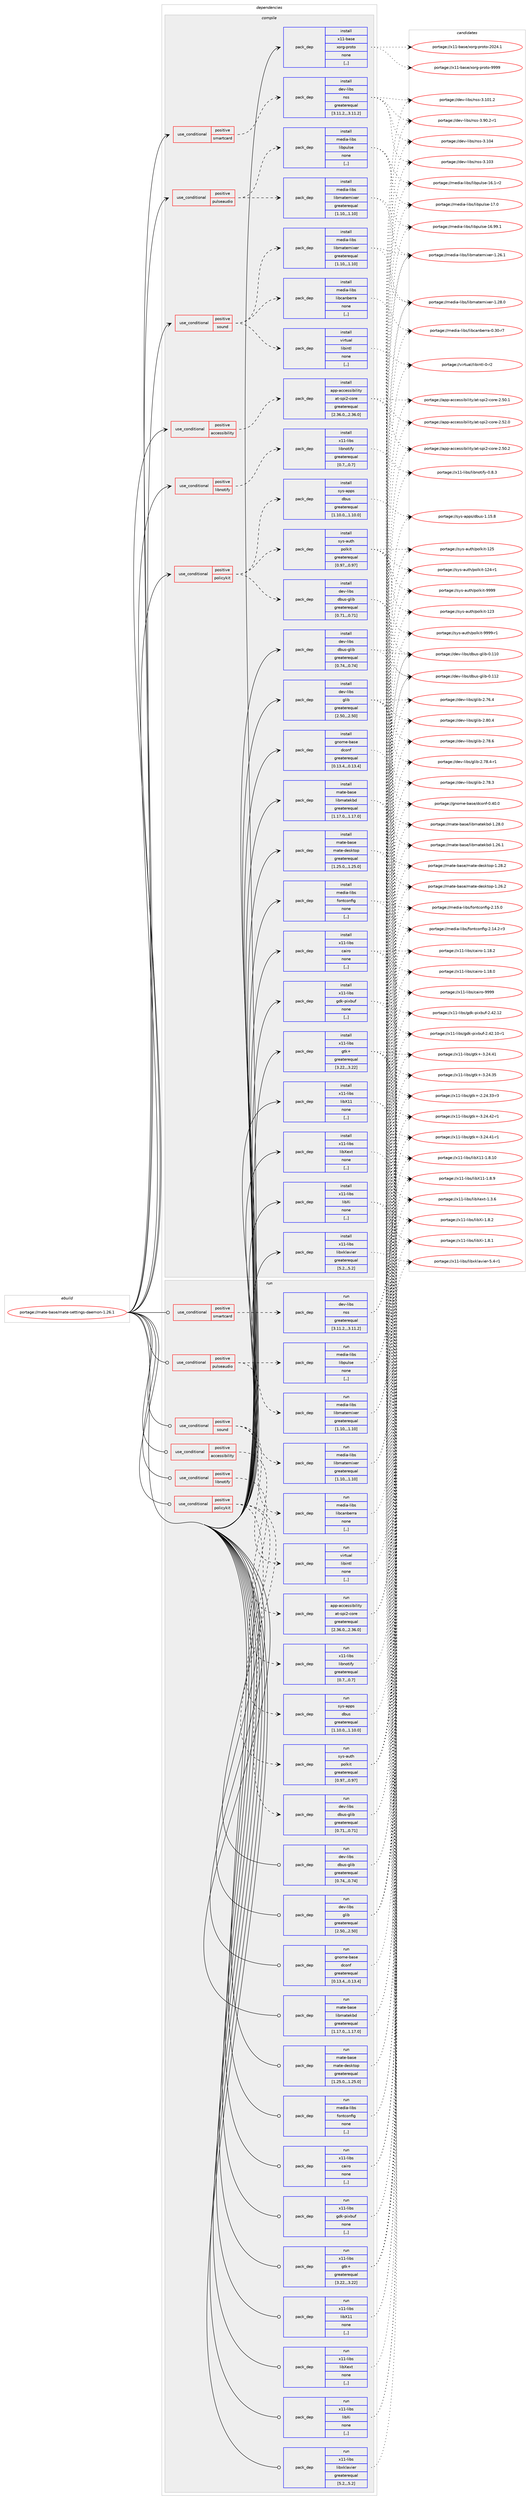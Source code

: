 digraph prolog {

# *************
# Graph options
# *************

newrank=true;
concentrate=true;
compound=true;
graph [rankdir=LR,fontname=Helvetica,fontsize=10,ranksep=1.5];#, ranksep=2.5, nodesep=0.2];
edge  [arrowhead=vee];
node  [fontname=Helvetica,fontsize=10];

# **********
# The ebuild
# **********

subgraph cluster_leftcol {
color=gray;
label=<<i>ebuild</i>>;
id [label="portage://mate-base/mate-settings-daemon-1.26.1", color=red, width=4, href="../mate-base/mate-settings-daemon-1.26.1.svg"];
}

# ****************
# The dependencies
# ****************

subgraph cluster_midcol {
color=gray;
label=<<i>dependencies</i>>;
subgraph cluster_compile {
fillcolor="#eeeeee";
style=filled;
label=<<i>compile</i>>;
subgraph cond203303 {
dependency789593 [label=<<TABLE BORDER="0" CELLBORDER="1" CELLSPACING="0" CELLPADDING="4"><TR><TD ROWSPAN="3" CELLPADDING="10">use_conditional</TD></TR><TR><TD>positive</TD></TR><TR><TD>accessibility</TD></TR></TABLE>>, shape=none, color=red];
subgraph pack580218 {
dependency789594 [label=<<TABLE BORDER="0" CELLBORDER="1" CELLSPACING="0" CELLPADDING="4" WIDTH="220"><TR><TD ROWSPAN="6" CELLPADDING="30">pack_dep</TD></TR><TR><TD WIDTH="110">install</TD></TR><TR><TD>app-accessibility</TD></TR><TR><TD>at-spi2-core</TD></TR><TR><TD>greaterequal</TD></TR><TR><TD>[2.36.0,,,2.36.0]</TD></TR></TABLE>>, shape=none, color=blue];
}
dependency789593:e -> dependency789594:w [weight=20,style="dashed",arrowhead="vee"];
}
id:e -> dependency789593:w [weight=20,style="solid",arrowhead="vee"];
subgraph cond203304 {
dependency789595 [label=<<TABLE BORDER="0" CELLBORDER="1" CELLSPACING="0" CELLPADDING="4"><TR><TD ROWSPAN="3" CELLPADDING="10">use_conditional</TD></TR><TR><TD>positive</TD></TR><TR><TD>libnotify</TD></TR></TABLE>>, shape=none, color=red];
subgraph pack580219 {
dependency789596 [label=<<TABLE BORDER="0" CELLBORDER="1" CELLSPACING="0" CELLPADDING="4" WIDTH="220"><TR><TD ROWSPAN="6" CELLPADDING="30">pack_dep</TD></TR><TR><TD WIDTH="110">install</TD></TR><TR><TD>x11-libs</TD></TR><TR><TD>libnotify</TD></TR><TR><TD>greaterequal</TD></TR><TR><TD>[0.7,,,0.7]</TD></TR></TABLE>>, shape=none, color=blue];
}
dependency789595:e -> dependency789596:w [weight=20,style="dashed",arrowhead="vee"];
}
id:e -> dependency789595:w [weight=20,style="solid",arrowhead="vee"];
subgraph cond203305 {
dependency789597 [label=<<TABLE BORDER="0" CELLBORDER="1" CELLSPACING="0" CELLPADDING="4"><TR><TD ROWSPAN="3" CELLPADDING="10">use_conditional</TD></TR><TR><TD>positive</TD></TR><TR><TD>policykit</TD></TR></TABLE>>, shape=none, color=red];
subgraph pack580220 {
dependency789598 [label=<<TABLE BORDER="0" CELLBORDER="1" CELLSPACING="0" CELLPADDING="4" WIDTH="220"><TR><TD ROWSPAN="6" CELLPADDING="30">pack_dep</TD></TR><TR><TD WIDTH="110">install</TD></TR><TR><TD>dev-libs</TD></TR><TR><TD>dbus-glib</TD></TR><TR><TD>greaterequal</TD></TR><TR><TD>[0.71,,,0.71]</TD></TR></TABLE>>, shape=none, color=blue];
}
dependency789597:e -> dependency789598:w [weight=20,style="dashed",arrowhead="vee"];
subgraph pack580221 {
dependency789599 [label=<<TABLE BORDER="0" CELLBORDER="1" CELLSPACING="0" CELLPADDING="4" WIDTH="220"><TR><TD ROWSPAN="6" CELLPADDING="30">pack_dep</TD></TR><TR><TD WIDTH="110">install</TD></TR><TR><TD>sys-apps</TD></TR><TR><TD>dbus</TD></TR><TR><TD>greaterequal</TD></TR><TR><TD>[1.10.0,,,1.10.0]</TD></TR></TABLE>>, shape=none, color=blue];
}
dependency789597:e -> dependency789599:w [weight=20,style="dashed",arrowhead="vee"];
subgraph pack580222 {
dependency789600 [label=<<TABLE BORDER="0" CELLBORDER="1" CELLSPACING="0" CELLPADDING="4" WIDTH="220"><TR><TD ROWSPAN="6" CELLPADDING="30">pack_dep</TD></TR><TR><TD WIDTH="110">install</TD></TR><TR><TD>sys-auth</TD></TR><TR><TD>polkit</TD></TR><TR><TD>greaterequal</TD></TR><TR><TD>[0.97,,,0.97]</TD></TR></TABLE>>, shape=none, color=blue];
}
dependency789597:e -> dependency789600:w [weight=20,style="dashed",arrowhead="vee"];
}
id:e -> dependency789597:w [weight=20,style="solid",arrowhead="vee"];
subgraph cond203306 {
dependency789601 [label=<<TABLE BORDER="0" CELLBORDER="1" CELLSPACING="0" CELLPADDING="4"><TR><TD ROWSPAN="3" CELLPADDING="10">use_conditional</TD></TR><TR><TD>positive</TD></TR><TR><TD>pulseaudio</TD></TR></TABLE>>, shape=none, color=red];
subgraph pack580223 {
dependency789602 [label=<<TABLE BORDER="0" CELLBORDER="1" CELLSPACING="0" CELLPADDING="4" WIDTH="220"><TR><TD ROWSPAN="6" CELLPADDING="30">pack_dep</TD></TR><TR><TD WIDTH="110">install</TD></TR><TR><TD>media-libs</TD></TR><TR><TD>libmatemixer</TD></TR><TR><TD>greaterequal</TD></TR><TR><TD>[1.10,,,1.10]</TD></TR></TABLE>>, shape=none, color=blue];
}
dependency789601:e -> dependency789602:w [weight=20,style="dashed",arrowhead="vee"];
subgraph pack580224 {
dependency789603 [label=<<TABLE BORDER="0" CELLBORDER="1" CELLSPACING="0" CELLPADDING="4" WIDTH="220"><TR><TD ROWSPAN="6" CELLPADDING="30">pack_dep</TD></TR><TR><TD WIDTH="110">install</TD></TR><TR><TD>media-libs</TD></TR><TR><TD>libpulse</TD></TR><TR><TD>none</TD></TR><TR><TD>[,,]</TD></TR></TABLE>>, shape=none, color=blue];
}
dependency789601:e -> dependency789603:w [weight=20,style="dashed",arrowhead="vee"];
}
id:e -> dependency789601:w [weight=20,style="solid",arrowhead="vee"];
subgraph cond203307 {
dependency789604 [label=<<TABLE BORDER="0" CELLBORDER="1" CELLSPACING="0" CELLPADDING="4"><TR><TD ROWSPAN="3" CELLPADDING="10">use_conditional</TD></TR><TR><TD>positive</TD></TR><TR><TD>smartcard</TD></TR></TABLE>>, shape=none, color=red];
subgraph pack580225 {
dependency789605 [label=<<TABLE BORDER="0" CELLBORDER="1" CELLSPACING="0" CELLPADDING="4" WIDTH="220"><TR><TD ROWSPAN="6" CELLPADDING="30">pack_dep</TD></TR><TR><TD WIDTH="110">install</TD></TR><TR><TD>dev-libs</TD></TR><TR><TD>nss</TD></TR><TR><TD>greaterequal</TD></TR><TR><TD>[3.11.2,,,3.11.2]</TD></TR></TABLE>>, shape=none, color=blue];
}
dependency789604:e -> dependency789605:w [weight=20,style="dashed",arrowhead="vee"];
}
id:e -> dependency789604:w [weight=20,style="solid",arrowhead="vee"];
subgraph cond203308 {
dependency789606 [label=<<TABLE BORDER="0" CELLBORDER="1" CELLSPACING="0" CELLPADDING="4"><TR><TD ROWSPAN="3" CELLPADDING="10">use_conditional</TD></TR><TR><TD>positive</TD></TR><TR><TD>sound</TD></TR></TABLE>>, shape=none, color=red];
subgraph pack580226 {
dependency789607 [label=<<TABLE BORDER="0" CELLBORDER="1" CELLSPACING="0" CELLPADDING="4" WIDTH="220"><TR><TD ROWSPAN="6" CELLPADDING="30">pack_dep</TD></TR><TR><TD WIDTH="110">install</TD></TR><TR><TD>media-libs</TD></TR><TR><TD>libmatemixer</TD></TR><TR><TD>greaterequal</TD></TR><TR><TD>[1.10,,,1.10]</TD></TR></TABLE>>, shape=none, color=blue];
}
dependency789606:e -> dependency789607:w [weight=20,style="dashed",arrowhead="vee"];
subgraph pack580227 {
dependency789608 [label=<<TABLE BORDER="0" CELLBORDER="1" CELLSPACING="0" CELLPADDING="4" WIDTH="220"><TR><TD ROWSPAN="6" CELLPADDING="30">pack_dep</TD></TR><TR><TD WIDTH="110">install</TD></TR><TR><TD>media-libs</TD></TR><TR><TD>libcanberra</TD></TR><TR><TD>none</TD></TR><TR><TD>[,,]</TD></TR></TABLE>>, shape=none, color=blue];
}
dependency789606:e -> dependency789608:w [weight=20,style="dashed",arrowhead="vee"];
subgraph pack580228 {
dependency789609 [label=<<TABLE BORDER="0" CELLBORDER="1" CELLSPACING="0" CELLPADDING="4" WIDTH="220"><TR><TD ROWSPAN="6" CELLPADDING="30">pack_dep</TD></TR><TR><TD WIDTH="110">install</TD></TR><TR><TD>virtual</TD></TR><TR><TD>libintl</TD></TR><TR><TD>none</TD></TR><TR><TD>[,,]</TD></TR></TABLE>>, shape=none, color=blue];
}
dependency789606:e -> dependency789609:w [weight=20,style="dashed",arrowhead="vee"];
}
id:e -> dependency789606:w [weight=20,style="solid",arrowhead="vee"];
subgraph pack580229 {
dependency789610 [label=<<TABLE BORDER="0" CELLBORDER="1" CELLSPACING="0" CELLPADDING="4" WIDTH="220"><TR><TD ROWSPAN="6" CELLPADDING="30">pack_dep</TD></TR><TR><TD WIDTH="110">install</TD></TR><TR><TD>dev-libs</TD></TR><TR><TD>dbus-glib</TD></TR><TR><TD>greaterequal</TD></TR><TR><TD>[0.74,,,0.74]</TD></TR></TABLE>>, shape=none, color=blue];
}
id:e -> dependency789610:w [weight=20,style="solid",arrowhead="vee"];
subgraph pack580230 {
dependency789611 [label=<<TABLE BORDER="0" CELLBORDER="1" CELLSPACING="0" CELLPADDING="4" WIDTH="220"><TR><TD ROWSPAN="6" CELLPADDING="30">pack_dep</TD></TR><TR><TD WIDTH="110">install</TD></TR><TR><TD>dev-libs</TD></TR><TR><TD>glib</TD></TR><TR><TD>greaterequal</TD></TR><TR><TD>[2.50,,,2.50]</TD></TR></TABLE>>, shape=none, color=blue];
}
id:e -> dependency789611:w [weight=20,style="solid",arrowhead="vee"];
subgraph pack580231 {
dependency789612 [label=<<TABLE BORDER="0" CELLBORDER="1" CELLSPACING="0" CELLPADDING="4" WIDTH="220"><TR><TD ROWSPAN="6" CELLPADDING="30">pack_dep</TD></TR><TR><TD WIDTH="110">install</TD></TR><TR><TD>gnome-base</TD></TR><TR><TD>dconf</TD></TR><TR><TD>greaterequal</TD></TR><TR><TD>[0.13.4,,,0.13.4]</TD></TR></TABLE>>, shape=none, color=blue];
}
id:e -> dependency789612:w [weight=20,style="solid",arrowhead="vee"];
subgraph pack580232 {
dependency789613 [label=<<TABLE BORDER="0" CELLBORDER="1" CELLSPACING="0" CELLPADDING="4" WIDTH="220"><TR><TD ROWSPAN="6" CELLPADDING="30">pack_dep</TD></TR><TR><TD WIDTH="110">install</TD></TR><TR><TD>mate-base</TD></TR><TR><TD>libmatekbd</TD></TR><TR><TD>greaterequal</TD></TR><TR><TD>[1.17.0,,,1.17.0]</TD></TR></TABLE>>, shape=none, color=blue];
}
id:e -> dependency789613:w [weight=20,style="solid",arrowhead="vee"];
subgraph pack580233 {
dependency789614 [label=<<TABLE BORDER="0" CELLBORDER="1" CELLSPACING="0" CELLPADDING="4" WIDTH="220"><TR><TD ROWSPAN="6" CELLPADDING="30">pack_dep</TD></TR><TR><TD WIDTH="110">install</TD></TR><TR><TD>mate-base</TD></TR><TR><TD>mate-desktop</TD></TR><TR><TD>greaterequal</TD></TR><TR><TD>[1.25.0,,,1.25.0]</TD></TR></TABLE>>, shape=none, color=blue];
}
id:e -> dependency789614:w [weight=20,style="solid",arrowhead="vee"];
subgraph pack580234 {
dependency789615 [label=<<TABLE BORDER="0" CELLBORDER="1" CELLSPACING="0" CELLPADDING="4" WIDTH="220"><TR><TD ROWSPAN="6" CELLPADDING="30">pack_dep</TD></TR><TR><TD WIDTH="110">install</TD></TR><TR><TD>media-libs</TD></TR><TR><TD>fontconfig</TD></TR><TR><TD>none</TD></TR><TR><TD>[,,]</TD></TR></TABLE>>, shape=none, color=blue];
}
id:e -> dependency789615:w [weight=20,style="solid",arrowhead="vee"];
subgraph pack580235 {
dependency789616 [label=<<TABLE BORDER="0" CELLBORDER="1" CELLSPACING="0" CELLPADDING="4" WIDTH="220"><TR><TD ROWSPAN="6" CELLPADDING="30">pack_dep</TD></TR><TR><TD WIDTH="110">install</TD></TR><TR><TD>x11-base</TD></TR><TR><TD>xorg-proto</TD></TR><TR><TD>none</TD></TR><TR><TD>[,,]</TD></TR></TABLE>>, shape=none, color=blue];
}
id:e -> dependency789616:w [weight=20,style="solid",arrowhead="vee"];
subgraph pack580236 {
dependency789617 [label=<<TABLE BORDER="0" CELLBORDER="1" CELLSPACING="0" CELLPADDING="4" WIDTH="220"><TR><TD ROWSPAN="6" CELLPADDING="30">pack_dep</TD></TR><TR><TD WIDTH="110">install</TD></TR><TR><TD>x11-libs</TD></TR><TR><TD>cairo</TD></TR><TR><TD>none</TD></TR><TR><TD>[,,]</TD></TR></TABLE>>, shape=none, color=blue];
}
id:e -> dependency789617:w [weight=20,style="solid",arrowhead="vee"];
subgraph pack580237 {
dependency789618 [label=<<TABLE BORDER="0" CELLBORDER="1" CELLSPACING="0" CELLPADDING="4" WIDTH="220"><TR><TD ROWSPAN="6" CELLPADDING="30">pack_dep</TD></TR><TR><TD WIDTH="110">install</TD></TR><TR><TD>x11-libs</TD></TR><TR><TD>gdk-pixbuf</TD></TR><TR><TD>none</TD></TR><TR><TD>[,,]</TD></TR></TABLE>>, shape=none, color=blue];
}
id:e -> dependency789618:w [weight=20,style="solid",arrowhead="vee"];
subgraph pack580238 {
dependency789619 [label=<<TABLE BORDER="0" CELLBORDER="1" CELLSPACING="0" CELLPADDING="4" WIDTH="220"><TR><TD ROWSPAN="6" CELLPADDING="30">pack_dep</TD></TR><TR><TD WIDTH="110">install</TD></TR><TR><TD>x11-libs</TD></TR><TR><TD>gtk+</TD></TR><TR><TD>greaterequal</TD></TR><TR><TD>[3.22,,,3.22]</TD></TR></TABLE>>, shape=none, color=blue];
}
id:e -> dependency789619:w [weight=20,style="solid",arrowhead="vee"];
subgraph pack580239 {
dependency789620 [label=<<TABLE BORDER="0" CELLBORDER="1" CELLSPACING="0" CELLPADDING="4" WIDTH="220"><TR><TD ROWSPAN="6" CELLPADDING="30">pack_dep</TD></TR><TR><TD WIDTH="110">install</TD></TR><TR><TD>x11-libs</TD></TR><TR><TD>libX11</TD></TR><TR><TD>none</TD></TR><TR><TD>[,,]</TD></TR></TABLE>>, shape=none, color=blue];
}
id:e -> dependency789620:w [weight=20,style="solid",arrowhead="vee"];
subgraph pack580240 {
dependency789621 [label=<<TABLE BORDER="0" CELLBORDER="1" CELLSPACING="0" CELLPADDING="4" WIDTH="220"><TR><TD ROWSPAN="6" CELLPADDING="30">pack_dep</TD></TR><TR><TD WIDTH="110">install</TD></TR><TR><TD>x11-libs</TD></TR><TR><TD>libXext</TD></TR><TR><TD>none</TD></TR><TR><TD>[,,]</TD></TR></TABLE>>, shape=none, color=blue];
}
id:e -> dependency789621:w [weight=20,style="solid",arrowhead="vee"];
subgraph pack580241 {
dependency789622 [label=<<TABLE BORDER="0" CELLBORDER="1" CELLSPACING="0" CELLPADDING="4" WIDTH="220"><TR><TD ROWSPAN="6" CELLPADDING="30">pack_dep</TD></TR><TR><TD WIDTH="110">install</TD></TR><TR><TD>x11-libs</TD></TR><TR><TD>libXi</TD></TR><TR><TD>none</TD></TR><TR><TD>[,,]</TD></TR></TABLE>>, shape=none, color=blue];
}
id:e -> dependency789622:w [weight=20,style="solid",arrowhead="vee"];
subgraph pack580242 {
dependency789623 [label=<<TABLE BORDER="0" CELLBORDER="1" CELLSPACING="0" CELLPADDING="4" WIDTH="220"><TR><TD ROWSPAN="6" CELLPADDING="30">pack_dep</TD></TR><TR><TD WIDTH="110">install</TD></TR><TR><TD>x11-libs</TD></TR><TR><TD>libxklavier</TD></TR><TR><TD>greaterequal</TD></TR><TR><TD>[5.2,,,5.2]</TD></TR></TABLE>>, shape=none, color=blue];
}
id:e -> dependency789623:w [weight=20,style="solid",arrowhead="vee"];
}
subgraph cluster_compileandrun {
fillcolor="#eeeeee";
style=filled;
label=<<i>compile and run</i>>;
}
subgraph cluster_run {
fillcolor="#eeeeee";
style=filled;
label=<<i>run</i>>;
subgraph cond203309 {
dependency789624 [label=<<TABLE BORDER="0" CELLBORDER="1" CELLSPACING="0" CELLPADDING="4"><TR><TD ROWSPAN="3" CELLPADDING="10">use_conditional</TD></TR><TR><TD>positive</TD></TR><TR><TD>accessibility</TD></TR></TABLE>>, shape=none, color=red];
subgraph pack580243 {
dependency789625 [label=<<TABLE BORDER="0" CELLBORDER="1" CELLSPACING="0" CELLPADDING="4" WIDTH="220"><TR><TD ROWSPAN="6" CELLPADDING="30">pack_dep</TD></TR><TR><TD WIDTH="110">run</TD></TR><TR><TD>app-accessibility</TD></TR><TR><TD>at-spi2-core</TD></TR><TR><TD>greaterequal</TD></TR><TR><TD>[2.36.0,,,2.36.0]</TD></TR></TABLE>>, shape=none, color=blue];
}
dependency789624:e -> dependency789625:w [weight=20,style="dashed",arrowhead="vee"];
}
id:e -> dependency789624:w [weight=20,style="solid",arrowhead="odot"];
subgraph cond203310 {
dependency789626 [label=<<TABLE BORDER="0" CELLBORDER="1" CELLSPACING="0" CELLPADDING="4"><TR><TD ROWSPAN="3" CELLPADDING="10">use_conditional</TD></TR><TR><TD>positive</TD></TR><TR><TD>libnotify</TD></TR></TABLE>>, shape=none, color=red];
subgraph pack580244 {
dependency789627 [label=<<TABLE BORDER="0" CELLBORDER="1" CELLSPACING="0" CELLPADDING="4" WIDTH="220"><TR><TD ROWSPAN="6" CELLPADDING="30">pack_dep</TD></TR><TR><TD WIDTH="110">run</TD></TR><TR><TD>x11-libs</TD></TR><TR><TD>libnotify</TD></TR><TR><TD>greaterequal</TD></TR><TR><TD>[0.7,,,0.7]</TD></TR></TABLE>>, shape=none, color=blue];
}
dependency789626:e -> dependency789627:w [weight=20,style="dashed",arrowhead="vee"];
}
id:e -> dependency789626:w [weight=20,style="solid",arrowhead="odot"];
subgraph cond203311 {
dependency789628 [label=<<TABLE BORDER="0" CELLBORDER="1" CELLSPACING="0" CELLPADDING="4"><TR><TD ROWSPAN="3" CELLPADDING="10">use_conditional</TD></TR><TR><TD>positive</TD></TR><TR><TD>policykit</TD></TR></TABLE>>, shape=none, color=red];
subgraph pack580245 {
dependency789629 [label=<<TABLE BORDER="0" CELLBORDER="1" CELLSPACING="0" CELLPADDING="4" WIDTH="220"><TR><TD ROWSPAN="6" CELLPADDING="30">pack_dep</TD></TR><TR><TD WIDTH="110">run</TD></TR><TR><TD>dev-libs</TD></TR><TR><TD>dbus-glib</TD></TR><TR><TD>greaterequal</TD></TR><TR><TD>[0.71,,,0.71]</TD></TR></TABLE>>, shape=none, color=blue];
}
dependency789628:e -> dependency789629:w [weight=20,style="dashed",arrowhead="vee"];
subgraph pack580246 {
dependency789630 [label=<<TABLE BORDER="0" CELLBORDER="1" CELLSPACING="0" CELLPADDING="4" WIDTH="220"><TR><TD ROWSPAN="6" CELLPADDING="30">pack_dep</TD></TR><TR><TD WIDTH="110">run</TD></TR><TR><TD>sys-apps</TD></TR><TR><TD>dbus</TD></TR><TR><TD>greaterequal</TD></TR><TR><TD>[1.10.0,,,1.10.0]</TD></TR></TABLE>>, shape=none, color=blue];
}
dependency789628:e -> dependency789630:w [weight=20,style="dashed",arrowhead="vee"];
subgraph pack580247 {
dependency789631 [label=<<TABLE BORDER="0" CELLBORDER="1" CELLSPACING="0" CELLPADDING="4" WIDTH="220"><TR><TD ROWSPAN="6" CELLPADDING="30">pack_dep</TD></TR><TR><TD WIDTH="110">run</TD></TR><TR><TD>sys-auth</TD></TR><TR><TD>polkit</TD></TR><TR><TD>greaterequal</TD></TR><TR><TD>[0.97,,,0.97]</TD></TR></TABLE>>, shape=none, color=blue];
}
dependency789628:e -> dependency789631:w [weight=20,style="dashed",arrowhead="vee"];
}
id:e -> dependency789628:w [weight=20,style="solid",arrowhead="odot"];
subgraph cond203312 {
dependency789632 [label=<<TABLE BORDER="0" CELLBORDER="1" CELLSPACING="0" CELLPADDING="4"><TR><TD ROWSPAN="3" CELLPADDING="10">use_conditional</TD></TR><TR><TD>positive</TD></TR><TR><TD>pulseaudio</TD></TR></TABLE>>, shape=none, color=red];
subgraph pack580248 {
dependency789633 [label=<<TABLE BORDER="0" CELLBORDER="1" CELLSPACING="0" CELLPADDING="4" WIDTH="220"><TR><TD ROWSPAN="6" CELLPADDING="30">pack_dep</TD></TR><TR><TD WIDTH="110">run</TD></TR><TR><TD>media-libs</TD></TR><TR><TD>libmatemixer</TD></TR><TR><TD>greaterequal</TD></TR><TR><TD>[1.10,,,1.10]</TD></TR></TABLE>>, shape=none, color=blue];
}
dependency789632:e -> dependency789633:w [weight=20,style="dashed",arrowhead="vee"];
subgraph pack580249 {
dependency789634 [label=<<TABLE BORDER="0" CELLBORDER="1" CELLSPACING="0" CELLPADDING="4" WIDTH="220"><TR><TD ROWSPAN="6" CELLPADDING="30">pack_dep</TD></TR><TR><TD WIDTH="110">run</TD></TR><TR><TD>media-libs</TD></TR><TR><TD>libpulse</TD></TR><TR><TD>none</TD></TR><TR><TD>[,,]</TD></TR></TABLE>>, shape=none, color=blue];
}
dependency789632:e -> dependency789634:w [weight=20,style="dashed",arrowhead="vee"];
}
id:e -> dependency789632:w [weight=20,style="solid",arrowhead="odot"];
subgraph cond203313 {
dependency789635 [label=<<TABLE BORDER="0" CELLBORDER="1" CELLSPACING="0" CELLPADDING="4"><TR><TD ROWSPAN="3" CELLPADDING="10">use_conditional</TD></TR><TR><TD>positive</TD></TR><TR><TD>smartcard</TD></TR></TABLE>>, shape=none, color=red];
subgraph pack580250 {
dependency789636 [label=<<TABLE BORDER="0" CELLBORDER="1" CELLSPACING="0" CELLPADDING="4" WIDTH="220"><TR><TD ROWSPAN="6" CELLPADDING="30">pack_dep</TD></TR><TR><TD WIDTH="110">run</TD></TR><TR><TD>dev-libs</TD></TR><TR><TD>nss</TD></TR><TR><TD>greaterequal</TD></TR><TR><TD>[3.11.2,,,3.11.2]</TD></TR></TABLE>>, shape=none, color=blue];
}
dependency789635:e -> dependency789636:w [weight=20,style="dashed",arrowhead="vee"];
}
id:e -> dependency789635:w [weight=20,style="solid",arrowhead="odot"];
subgraph cond203314 {
dependency789637 [label=<<TABLE BORDER="0" CELLBORDER="1" CELLSPACING="0" CELLPADDING="4"><TR><TD ROWSPAN="3" CELLPADDING="10">use_conditional</TD></TR><TR><TD>positive</TD></TR><TR><TD>sound</TD></TR></TABLE>>, shape=none, color=red];
subgraph pack580251 {
dependency789638 [label=<<TABLE BORDER="0" CELLBORDER="1" CELLSPACING="0" CELLPADDING="4" WIDTH="220"><TR><TD ROWSPAN="6" CELLPADDING="30">pack_dep</TD></TR><TR><TD WIDTH="110">run</TD></TR><TR><TD>media-libs</TD></TR><TR><TD>libmatemixer</TD></TR><TR><TD>greaterequal</TD></TR><TR><TD>[1.10,,,1.10]</TD></TR></TABLE>>, shape=none, color=blue];
}
dependency789637:e -> dependency789638:w [weight=20,style="dashed",arrowhead="vee"];
subgraph pack580252 {
dependency789639 [label=<<TABLE BORDER="0" CELLBORDER="1" CELLSPACING="0" CELLPADDING="4" WIDTH="220"><TR><TD ROWSPAN="6" CELLPADDING="30">pack_dep</TD></TR><TR><TD WIDTH="110">run</TD></TR><TR><TD>media-libs</TD></TR><TR><TD>libcanberra</TD></TR><TR><TD>none</TD></TR><TR><TD>[,,]</TD></TR></TABLE>>, shape=none, color=blue];
}
dependency789637:e -> dependency789639:w [weight=20,style="dashed",arrowhead="vee"];
subgraph pack580253 {
dependency789640 [label=<<TABLE BORDER="0" CELLBORDER="1" CELLSPACING="0" CELLPADDING="4" WIDTH="220"><TR><TD ROWSPAN="6" CELLPADDING="30">pack_dep</TD></TR><TR><TD WIDTH="110">run</TD></TR><TR><TD>virtual</TD></TR><TR><TD>libintl</TD></TR><TR><TD>none</TD></TR><TR><TD>[,,]</TD></TR></TABLE>>, shape=none, color=blue];
}
dependency789637:e -> dependency789640:w [weight=20,style="dashed",arrowhead="vee"];
}
id:e -> dependency789637:w [weight=20,style="solid",arrowhead="odot"];
subgraph pack580254 {
dependency789641 [label=<<TABLE BORDER="0" CELLBORDER="1" CELLSPACING="0" CELLPADDING="4" WIDTH="220"><TR><TD ROWSPAN="6" CELLPADDING="30">pack_dep</TD></TR><TR><TD WIDTH="110">run</TD></TR><TR><TD>dev-libs</TD></TR><TR><TD>dbus-glib</TD></TR><TR><TD>greaterequal</TD></TR><TR><TD>[0.74,,,0.74]</TD></TR></TABLE>>, shape=none, color=blue];
}
id:e -> dependency789641:w [weight=20,style="solid",arrowhead="odot"];
subgraph pack580255 {
dependency789642 [label=<<TABLE BORDER="0" CELLBORDER="1" CELLSPACING="0" CELLPADDING="4" WIDTH="220"><TR><TD ROWSPAN="6" CELLPADDING="30">pack_dep</TD></TR><TR><TD WIDTH="110">run</TD></TR><TR><TD>dev-libs</TD></TR><TR><TD>glib</TD></TR><TR><TD>greaterequal</TD></TR><TR><TD>[2.50,,,2.50]</TD></TR></TABLE>>, shape=none, color=blue];
}
id:e -> dependency789642:w [weight=20,style="solid",arrowhead="odot"];
subgraph pack580256 {
dependency789643 [label=<<TABLE BORDER="0" CELLBORDER="1" CELLSPACING="0" CELLPADDING="4" WIDTH="220"><TR><TD ROWSPAN="6" CELLPADDING="30">pack_dep</TD></TR><TR><TD WIDTH="110">run</TD></TR><TR><TD>gnome-base</TD></TR><TR><TD>dconf</TD></TR><TR><TD>greaterequal</TD></TR><TR><TD>[0.13.4,,,0.13.4]</TD></TR></TABLE>>, shape=none, color=blue];
}
id:e -> dependency789643:w [weight=20,style="solid",arrowhead="odot"];
subgraph pack580257 {
dependency789644 [label=<<TABLE BORDER="0" CELLBORDER="1" CELLSPACING="0" CELLPADDING="4" WIDTH="220"><TR><TD ROWSPAN="6" CELLPADDING="30">pack_dep</TD></TR><TR><TD WIDTH="110">run</TD></TR><TR><TD>mate-base</TD></TR><TR><TD>libmatekbd</TD></TR><TR><TD>greaterequal</TD></TR><TR><TD>[1.17.0,,,1.17.0]</TD></TR></TABLE>>, shape=none, color=blue];
}
id:e -> dependency789644:w [weight=20,style="solid",arrowhead="odot"];
subgraph pack580258 {
dependency789645 [label=<<TABLE BORDER="0" CELLBORDER="1" CELLSPACING="0" CELLPADDING="4" WIDTH="220"><TR><TD ROWSPAN="6" CELLPADDING="30">pack_dep</TD></TR><TR><TD WIDTH="110">run</TD></TR><TR><TD>mate-base</TD></TR><TR><TD>mate-desktop</TD></TR><TR><TD>greaterequal</TD></TR><TR><TD>[1.25.0,,,1.25.0]</TD></TR></TABLE>>, shape=none, color=blue];
}
id:e -> dependency789645:w [weight=20,style="solid",arrowhead="odot"];
subgraph pack580259 {
dependency789646 [label=<<TABLE BORDER="0" CELLBORDER="1" CELLSPACING="0" CELLPADDING="4" WIDTH="220"><TR><TD ROWSPAN="6" CELLPADDING="30">pack_dep</TD></TR><TR><TD WIDTH="110">run</TD></TR><TR><TD>media-libs</TD></TR><TR><TD>fontconfig</TD></TR><TR><TD>none</TD></TR><TR><TD>[,,]</TD></TR></TABLE>>, shape=none, color=blue];
}
id:e -> dependency789646:w [weight=20,style="solid",arrowhead="odot"];
subgraph pack580260 {
dependency789647 [label=<<TABLE BORDER="0" CELLBORDER="1" CELLSPACING="0" CELLPADDING="4" WIDTH="220"><TR><TD ROWSPAN="6" CELLPADDING="30">pack_dep</TD></TR><TR><TD WIDTH="110">run</TD></TR><TR><TD>x11-libs</TD></TR><TR><TD>cairo</TD></TR><TR><TD>none</TD></TR><TR><TD>[,,]</TD></TR></TABLE>>, shape=none, color=blue];
}
id:e -> dependency789647:w [weight=20,style="solid",arrowhead="odot"];
subgraph pack580261 {
dependency789648 [label=<<TABLE BORDER="0" CELLBORDER="1" CELLSPACING="0" CELLPADDING="4" WIDTH="220"><TR><TD ROWSPAN="6" CELLPADDING="30">pack_dep</TD></TR><TR><TD WIDTH="110">run</TD></TR><TR><TD>x11-libs</TD></TR><TR><TD>gdk-pixbuf</TD></TR><TR><TD>none</TD></TR><TR><TD>[,,]</TD></TR></TABLE>>, shape=none, color=blue];
}
id:e -> dependency789648:w [weight=20,style="solid",arrowhead="odot"];
subgraph pack580262 {
dependency789649 [label=<<TABLE BORDER="0" CELLBORDER="1" CELLSPACING="0" CELLPADDING="4" WIDTH="220"><TR><TD ROWSPAN="6" CELLPADDING="30">pack_dep</TD></TR><TR><TD WIDTH="110">run</TD></TR><TR><TD>x11-libs</TD></TR><TR><TD>gtk+</TD></TR><TR><TD>greaterequal</TD></TR><TR><TD>[3.22,,,3.22]</TD></TR></TABLE>>, shape=none, color=blue];
}
id:e -> dependency789649:w [weight=20,style="solid",arrowhead="odot"];
subgraph pack580263 {
dependency789650 [label=<<TABLE BORDER="0" CELLBORDER="1" CELLSPACING="0" CELLPADDING="4" WIDTH="220"><TR><TD ROWSPAN="6" CELLPADDING="30">pack_dep</TD></TR><TR><TD WIDTH="110">run</TD></TR><TR><TD>x11-libs</TD></TR><TR><TD>libX11</TD></TR><TR><TD>none</TD></TR><TR><TD>[,,]</TD></TR></TABLE>>, shape=none, color=blue];
}
id:e -> dependency789650:w [weight=20,style="solid",arrowhead="odot"];
subgraph pack580264 {
dependency789651 [label=<<TABLE BORDER="0" CELLBORDER="1" CELLSPACING="0" CELLPADDING="4" WIDTH="220"><TR><TD ROWSPAN="6" CELLPADDING="30">pack_dep</TD></TR><TR><TD WIDTH="110">run</TD></TR><TR><TD>x11-libs</TD></TR><TR><TD>libXext</TD></TR><TR><TD>none</TD></TR><TR><TD>[,,]</TD></TR></TABLE>>, shape=none, color=blue];
}
id:e -> dependency789651:w [weight=20,style="solid",arrowhead="odot"];
subgraph pack580265 {
dependency789652 [label=<<TABLE BORDER="0" CELLBORDER="1" CELLSPACING="0" CELLPADDING="4" WIDTH="220"><TR><TD ROWSPAN="6" CELLPADDING="30">pack_dep</TD></TR><TR><TD WIDTH="110">run</TD></TR><TR><TD>x11-libs</TD></TR><TR><TD>libXi</TD></TR><TR><TD>none</TD></TR><TR><TD>[,,]</TD></TR></TABLE>>, shape=none, color=blue];
}
id:e -> dependency789652:w [weight=20,style="solid",arrowhead="odot"];
subgraph pack580266 {
dependency789653 [label=<<TABLE BORDER="0" CELLBORDER="1" CELLSPACING="0" CELLPADDING="4" WIDTH="220"><TR><TD ROWSPAN="6" CELLPADDING="30">pack_dep</TD></TR><TR><TD WIDTH="110">run</TD></TR><TR><TD>x11-libs</TD></TR><TR><TD>libxklavier</TD></TR><TR><TD>greaterequal</TD></TR><TR><TD>[5.2,,,5.2]</TD></TR></TABLE>>, shape=none, color=blue];
}
id:e -> dependency789653:w [weight=20,style="solid",arrowhead="odot"];
}
}

# **************
# The candidates
# **************

subgraph cluster_choices {
rank=same;
color=gray;
label=<<i>candidates</i>>;

subgraph choice580218 {
color=black;
nodesep=1;
choice97112112459799991011151151059810510810511612147971164511511210550459911111410145504653504648 [label="portage://app-accessibility/at-spi2-core-2.52.0", color=red, width=4,href="../app-accessibility/at-spi2-core-2.52.0.svg"];
choice97112112459799991011151151059810510810511612147971164511511210550459911111410145504653484650 [label="portage://app-accessibility/at-spi2-core-2.50.2", color=red, width=4,href="../app-accessibility/at-spi2-core-2.50.2.svg"];
choice97112112459799991011151151059810510810511612147971164511511210550459911111410145504653484649 [label="portage://app-accessibility/at-spi2-core-2.50.1", color=red, width=4,href="../app-accessibility/at-spi2-core-2.50.1.svg"];
dependency789594:e -> choice97112112459799991011151151059810510810511612147971164511511210550459911111410145504653504648:w [style=dotted,weight="100"];
dependency789594:e -> choice97112112459799991011151151059810510810511612147971164511511210550459911111410145504653484650:w [style=dotted,weight="100"];
dependency789594:e -> choice97112112459799991011151151059810510810511612147971164511511210550459911111410145504653484649:w [style=dotted,weight="100"];
}
subgraph choice580219 {
color=black;
nodesep=1;
choice120494945108105981154710810598110111116105102121454846564651 [label="portage://x11-libs/libnotify-0.8.3", color=red, width=4,href="../x11-libs/libnotify-0.8.3.svg"];
dependency789596:e -> choice120494945108105981154710810598110111116105102121454846564651:w [style=dotted,weight="100"];
}
subgraph choice580220 {
color=black;
nodesep=1;
choice100101118451081059811547100981171154510310810598454846494950 [label="portage://dev-libs/dbus-glib-0.112", color=red, width=4,href="../dev-libs/dbus-glib-0.112.svg"];
choice100101118451081059811547100981171154510310810598454846494948 [label="portage://dev-libs/dbus-glib-0.110", color=red, width=4,href="../dev-libs/dbus-glib-0.110.svg"];
dependency789598:e -> choice100101118451081059811547100981171154510310810598454846494950:w [style=dotted,weight="100"];
dependency789598:e -> choice100101118451081059811547100981171154510310810598454846494948:w [style=dotted,weight="100"];
}
subgraph choice580221 {
color=black;
nodesep=1;
choice1151211154597112112115471009811711545494649534656 [label="portage://sys-apps/dbus-1.15.8", color=red, width=4,href="../sys-apps/dbus-1.15.8.svg"];
dependency789599:e -> choice1151211154597112112115471009811711545494649534656:w [style=dotted,weight="100"];
}
subgraph choice580222 {
color=black;
nodesep=1;
choice11512111545971171161044711211110810710511645575757574511449 [label="portage://sys-auth/polkit-9999-r1", color=red, width=4,href="../sys-auth/polkit-9999-r1.svg"];
choice1151211154597117116104471121111081071051164557575757 [label="portage://sys-auth/polkit-9999", color=red, width=4,href="../sys-auth/polkit-9999.svg"];
choice11512111545971171161044711211110810710511645495053 [label="portage://sys-auth/polkit-125", color=red, width=4,href="../sys-auth/polkit-125.svg"];
choice115121115459711711610447112111108107105116454950524511449 [label="portage://sys-auth/polkit-124-r1", color=red, width=4,href="../sys-auth/polkit-124-r1.svg"];
choice11512111545971171161044711211110810710511645495051 [label="portage://sys-auth/polkit-123", color=red, width=4,href="../sys-auth/polkit-123.svg"];
dependency789600:e -> choice11512111545971171161044711211110810710511645575757574511449:w [style=dotted,weight="100"];
dependency789600:e -> choice1151211154597117116104471121111081071051164557575757:w [style=dotted,weight="100"];
dependency789600:e -> choice11512111545971171161044711211110810710511645495053:w [style=dotted,weight="100"];
dependency789600:e -> choice115121115459711711610447112111108107105116454950524511449:w [style=dotted,weight="100"];
dependency789600:e -> choice11512111545971171161044711211110810710511645495051:w [style=dotted,weight="100"];
}
subgraph choice580223 {
color=black;
nodesep=1;
choice10910110010597451081059811547108105981099711610110910512010111445494650564648 [label="portage://media-libs/libmatemixer-1.28.0", color=red, width=4,href="../media-libs/libmatemixer-1.28.0.svg"];
choice10910110010597451081059811547108105981099711610110910512010111445494650544649 [label="portage://media-libs/libmatemixer-1.26.1", color=red, width=4,href="../media-libs/libmatemixer-1.26.1.svg"];
dependency789602:e -> choice10910110010597451081059811547108105981099711610110910512010111445494650564648:w [style=dotted,weight="100"];
dependency789602:e -> choice10910110010597451081059811547108105981099711610110910512010111445494650544649:w [style=dotted,weight="100"];
}
subgraph choice580224 {
color=black;
nodesep=1;
choice10910110010597451081059811547108105981121171081151014549554648 [label="portage://media-libs/libpulse-17.0", color=red, width=4,href="../media-libs/libpulse-17.0.svg"];
choice10910110010597451081059811547108105981121171081151014549544657574649 [label="portage://media-libs/libpulse-16.99.1", color=red, width=4,href="../media-libs/libpulse-16.99.1.svg"];
choice109101100105974510810598115471081059811211710811510145495446494511450 [label="portage://media-libs/libpulse-16.1-r2", color=red, width=4,href="../media-libs/libpulse-16.1-r2.svg"];
dependency789603:e -> choice10910110010597451081059811547108105981121171081151014549554648:w [style=dotted,weight="100"];
dependency789603:e -> choice10910110010597451081059811547108105981121171081151014549544657574649:w [style=dotted,weight="100"];
dependency789603:e -> choice109101100105974510810598115471081059811211710811510145495446494511450:w [style=dotted,weight="100"];
}
subgraph choice580225 {
color=black;
nodesep=1;
choice100101118451081059811547110115115455146494852 [label="portage://dev-libs/nss-3.104", color=red, width=4,href="../dev-libs/nss-3.104.svg"];
choice100101118451081059811547110115115455146494851 [label="portage://dev-libs/nss-3.103", color=red, width=4,href="../dev-libs/nss-3.103.svg"];
choice1001011184510810598115471101151154551464948494650 [label="portage://dev-libs/nss-3.101.2", color=red, width=4,href="../dev-libs/nss-3.101.2.svg"];
choice100101118451081059811547110115115455146574846504511449 [label="portage://dev-libs/nss-3.90.2-r1", color=red, width=4,href="../dev-libs/nss-3.90.2-r1.svg"];
dependency789605:e -> choice100101118451081059811547110115115455146494852:w [style=dotted,weight="100"];
dependency789605:e -> choice100101118451081059811547110115115455146494851:w [style=dotted,weight="100"];
dependency789605:e -> choice1001011184510810598115471101151154551464948494650:w [style=dotted,weight="100"];
dependency789605:e -> choice100101118451081059811547110115115455146574846504511449:w [style=dotted,weight="100"];
}
subgraph choice580226 {
color=black;
nodesep=1;
choice10910110010597451081059811547108105981099711610110910512010111445494650564648 [label="portage://media-libs/libmatemixer-1.28.0", color=red, width=4,href="../media-libs/libmatemixer-1.28.0.svg"];
choice10910110010597451081059811547108105981099711610110910512010111445494650544649 [label="portage://media-libs/libmatemixer-1.26.1", color=red, width=4,href="../media-libs/libmatemixer-1.26.1.svg"];
dependency789607:e -> choice10910110010597451081059811547108105981099711610110910512010111445494650564648:w [style=dotted,weight="100"];
dependency789607:e -> choice10910110010597451081059811547108105981099711610110910512010111445494650544649:w [style=dotted,weight="100"];
}
subgraph choice580227 {
color=black;
nodesep=1;
choice10910110010597451081059811547108105989997110981011141149745484651484511455 [label="portage://media-libs/libcanberra-0.30-r7", color=red, width=4,href="../media-libs/libcanberra-0.30-r7.svg"];
dependency789608:e -> choice10910110010597451081059811547108105989997110981011141149745484651484511455:w [style=dotted,weight="100"];
}
subgraph choice580228 {
color=black;
nodesep=1;
choice11810511411611797108471081059810511011610845484511450 [label="portage://virtual/libintl-0-r2", color=red, width=4,href="../virtual/libintl-0-r2.svg"];
dependency789609:e -> choice11810511411611797108471081059810511011610845484511450:w [style=dotted,weight="100"];
}
subgraph choice580229 {
color=black;
nodesep=1;
choice100101118451081059811547100981171154510310810598454846494950 [label="portage://dev-libs/dbus-glib-0.112", color=red, width=4,href="../dev-libs/dbus-glib-0.112.svg"];
choice100101118451081059811547100981171154510310810598454846494948 [label="portage://dev-libs/dbus-glib-0.110", color=red, width=4,href="../dev-libs/dbus-glib-0.110.svg"];
dependency789610:e -> choice100101118451081059811547100981171154510310810598454846494950:w [style=dotted,weight="100"];
dependency789610:e -> choice100101118451081059811547100981171154510310810598454846494948:w [style=dotted,weight="100"];
}
subgraph choice580230 {
color=black;
nodesep=1;
choice1001011184510810598115471031081059845504656484652 [label="portage://dev-libs/glib-2.80.4", color=red, width=4,href="../dev-libs/glib-2.80.4.svg"];
choice1001011184510810598115471031081059845504655564654 [label="portage://dev-libs/glib-2.78.6", color=red, width=4,href="../dev-libs/glib-2.78.6.svg"];
choice10010111845108105981154710310810598455046555646524511449 [label="portage://dev-libs/glib-2.78.4-r1", color=red, width=4,href="../dev-libs/glib-2.78.4-r1.svg"];
choice1001011184510810598115471031081059845504655564651 [label="portage://dev-libs/glib-2.78.3", color=red, width=4,href="../dev-libs/glib-2.78.3.svg"];
choice1001011184510810598115471031081059845504655544652 [label="portage://dev-libs/glib-2.76.4", color=red, width=4,href="../dev-libs/glib-2.76.4.svg"];
dependency789611:e -> choice1001011184510810598115471031081059845504656484652:w [style=dotted,weight="100"];
dependency789611:e -> choice1001011184510810598115471031081059845504655564654:w [style=dotted,weight="100"];
dependency789611:e -> choice10010111845108105981154710310810598455046555646524511449:w [style=dotted,weight="100"];
dependency789611:e -> choice1001011184510810598115471031081059845504655564651:w [style=dotted,weight="100"];
dependency789611:e -> choice1001011184510810598115471031081059845504655544652:w [style=dotted,weight="100"];
}
subgraph choice580231 {
color=black;
nodesep=1;
choice103110111109101459897115101471009911111010245484652484648 [label="portage://gnome-base/dconf-0.40.0", color=red, width=4,href="../gnome-base/dconf-0.40.0.svg"];
dependency789612:e -> choice103110111109101459897115101471009911111010245484652484648:w [style=dotted,weight="100"];
}
subgraph choice580232 {
color=black;
nodesep=1;
choice109971161014598971151014710810598109971161011079810045494650564648 [label="portage://mate-base/libmatekbd-1.28.0", color=red, width=4,href="../mate-base/libmatekbd-1.28.0.svg"];
choice109971161014598971151014710810598109971161011079810045494650544649 [label="portage://mate-base/libmatekbd-1.26.1", color=red, width=4,href="../mate-base/libmatekbd-1.26.1.svg"];
dependency789613:e -> choice109971161014598971151014710810598109971161011079810045494650564648:w [style=dotted,weight="100"];
dependency789613:e -> choice109971161014598971151014710810598109971161011079810045494650544649:w [style=dotted,weight="100"];
}
subgraph choice580233 {
color=black;
nodesep=1;
choice1099711610145989711510147109971161014510010111510711611111245494650564650 [label="portage://mate-base/mate-desktop-1.28.2", color=red, width=4,href="../mate-base/mate-desktop-1.28.2.svg"];
choice1099711610145989711510147109971161014510010111510711611111245494650544650 [label="portage://mate-base/mate-desktop-1.26.2", color=red, width=4,href="../mate-base/mate-desktop-1.26.2.svg"];
dependency789614:e -> choice1099711610145989711510147109971161014510010111510711611111245494650564650:w [style=dotted,weight="100"];
dependency789614:e -> choice1099711610145989711510147109971161014510010111510711611111245494650544650:w [style=dotted,weight="100"];
}
subgraph choice580234 {
color=black;
nodesep=1;
choice109101100105974510810598115471021111101169911111010210510345504649534648 [label="portage://media-libs/fontconfig-2.15.0", color=red, width=4,href="../media-libs/fontconfig-2.15.0.svg"];
choice1091011001059745108105981154710211111011699111110102105103455046495246504511451 [label="portage://media-libs/fontconfig-2.14.2-r3", color=red, width=4,href="../media-libs/fontconfig-2.14.2-r3.svg"];
dependency789615:e -> choice109101100105974510810598115471021111101169911111010210510345504649534648:w [style=dotted,weight="100"];
dependency789615:e -> choice1091011001059745108105981154710211111011699111110102105103455046495246504511451:w [style=dotted,weight="100"];
}
subgraph choice580235 {
color=black;
nodesep=1;
choice120494945989711510147120111114103451121141111161114557575757 [label="portage://x11-base/xorg-proto-9999", color=red, width=4,href="../x11-base/xorg-proto-9999.svg"];
choice1204949459897115101471201111141034511211411111611145504850524649 [label="portage://x11-base/xorg-proto-2024.1", color=red, width=4,href="../x11-base/xorg-proto-2024.1.svg"];
dependency789616:e -> choice120494945989711510147120111114103451121141111161114557575757:w [style=dotted,weight="100"];
dependency789616:e -> choice1204949459897115101471201111141034511211411111611145504850524649:w [style=dotted,weight="100"];
}
subgraph choice580236 {
color=black;
nodesep=1;
choice120494945108105981154799971051141114557575757 [label="portage://x11-libs/cairo-9999", color=red, width=4,href="../x11-libs/cairo-9999.svg"];
choice1204949451081059811547999710511411145494649564650 [label="portage://x11-libs/cairo-1.18.2", color=red, width=4,href="../x11-libs/cairo-1.18.2.svg"];
choice1204949451081059811547999710511411145494649564648 [label="portage://x11-libs/cairo-1.18.0", color=red, width=4,href="../x11-libs/cairo-1.18.0.svg"];
dependency789617:e -> choice120494945108105981154799971051141114557575757:w [style=dotted,weight="100"];
dependency789617:e -> choice1204949451081059811547999710511411145494649564650:w [style=dotted,weight="100"];
dependency789617:e -> choice1204949451081059811547999710511411145494649564648:w [style=dotted,weight="100"];
}
subgraph choice580237 {
color=black;
nodesep=1;
choice120494945108105981154710310010745112105120981171024550465250464950 [label="portage://x11-libs/gdk-pixbuf-2.42.12", color=red, width=4,href="../x11-libs/gdk-pixbuf-2.42.12.svg"];
choice1204949451081059811547103100107451121051209811710245504652504649484511449 [label="portage://x11-libs/gdk-pixbuf-2.42.10-r1", color=red, width=4,href="../x11-libs/gdk-pixbuf-2.42.10-r1.svg"];
dependency789618:e -> choice120494945108105981154710310010745112105120981171024550465250464950:w [style=dotted,weight="100"];
dependency789618:e -> choice1204949451081059811547103100107451121051209811710245504652504649484511449:w [style=dotted,weight="100"];
}
subgraph choice580238 {
color=black;
nodesep=1;
choice12049494510810598115471031161074345514650524652504511449 [label="portage://x11-libs/gtk+-3.24.42-r1", color=red, width=4,href="../x11-libs/gtk+-3.24.42-r1.svg"];
choice12049494510810598115471031161074345514650524652494511449 [label="portage://x11-libs/gtk+-3.24.41-r1", color=red, width=4,href="../x11-libs/gtk+-3.24.41-r1.svg"];
choice1204949451081059811547103116107434551465052465249 [label="portage://x11-libs/gtk+-3.24.41", color=red, width=4,href="../x11-libs/gtk+-3.24.41.svg"];
choice1204949451081059811547103116107434551465052465153 [label="portage://x11-libs/gtk+-3.24.35", color=red, width=4,href="../x11-libs/gtk+-3.24.35.svg"];
choice12049494510810598115471031161074345504650524651514511451 [label="portage://x11-libs/gtk+-2.24.33-r3", color=red, width=4,href="../x11-libs/gtk+-2.24.33-r3.svg"];
dependency789619:e -> choice12049494510810598115471031161074345514650524652504511449:w [style=dotted,weight="100"];
dependency789619:e -> choice12049494510810598115471031161074345514650524652494511449:w [style=dotted,weight="100"];
dependency789619:e -> choice1204949451081059811547103116107434551465052465249:w [style=dotted,weight="100"];
dependency789619:e -> choice1204949451081059811547103116107434551465052465153:w [style=dotted,weight="100"];
dependency789619:e -> choice12049494510810598115471031161074345504650524651514511451:w [style=dotted,weight="100"];
}
subgraph choice580239 {
color=black;
nodesep=1;
choice12049494510810598115471081059888494945494656464948 [label="portage://x11-libs/libX11-1.8.10", color=red, width=4,href="../x11-libs/libX11-1.8.10.svg"];
choice120494945108105981154710810598884949454946564657 [label="portage://x11-libs/libX11-1.8.9", color=red, width=4,href="../x11-libs/libX11-1.8.9.svg"];
dependency789620:e -> choice12049494510810598115471081059888494945494656464948:w [style=dotted,weight="100"];
dependency789620:e -> choice120494945108105981154710810598884949454946564657:w [style=dotted,weight="100"];
}
subgraph choice580240 {
color=black;
nodesep=1;
choice12049494510810598115471081059888101120116454946514654 [label="portage://x11-libs/libXext-1.3.6", color=red, width=4,href="../x11-libs/libXext-1.3.6.svg"];
dependency789621:e -> choice12049494510810598115471081059888101120116454946514654:w [style=dotted,weight="100"];
}
subgraph choice580241 {
color=black;
nodesep=1;
choice12049494510810598115471081059888105454946564650 [label="portage://x11-libs/libXi-1.8.2", color=red, width=4,href="../x11-libs/libXi-1.8.2.svg"];
choice12049494510810598115471081059888105454946564649 [label="portage://x11-libs/libXi-1.8.1", color=red, width=4,href="../x11-libs/libXi-1.8.1.svg"];
dependency789622:e -> choice12049494510810598115471081059888105454946564650:w [style=dotted,weight="100"];
dependency789622:e -> choice12049494510810598115471081059888105454946564649:w [style=dotted,weight="100"];
}
subgraph choice580242 {
color=black;
nodesep=1;
choice12049494510810598115471081059812010710897118105101114455346524511449 [label="portage://x11-libs/libxklavier-5.4-r1", color=red, width=4,href="../x11-libs/libxklavier-5.4-r1.svg"];
dependency789623:e -> choice12049494510810598115471081059812010710897118105101114455346524511449:w [style=dotted,weight="100"];
}
subgraph choice580243 {
color=black;
nodesep=1;
choice97112112459799991011151151059810510810511612147971164511511210550459911111410145504653504648 [label="portage://app-accessibility/at-spi2-core-2.52.0", color=red, width=4,href="../app-accessibility/at-spi2-core-2.52.0.svg"];
choice97112112459799991011151151059810510810511612147971164511511210550459911111410145504653484650 [label="portage://app-accessibility/at-spi2-core-2.50.2", color=red, width=4,href="../app-accessibility/at-spi2-core-2.50.2.svg"];
choice97112112459799991011151151059810510810511612147971164511511210550459911111410145504653484649 [label="portage://app-accessibility/at-spi2-core-2.50.1", color=red, width=4,href="../app-accessibility/at-spi2-core-2.50.1.svg"];
dependency789625:e -> choice97112112459799991011151151059810510810511612147971164511511210550459911111410145504653504648:w [style=dotted,weight="100"];
dependency789625:e -> choice97112112459799991011151151059810510810511612147971164511511210550459911111410145504653484650:w [style=dotted,weight="100"];
dependency789625:e -> choice97112112459799991011151151059810510810511612147971164511511210550459911111410145504653484649:w [style=dotted,weight="100"];
}
subgraph choice580244 {
color=black;
nodesep=1;
choice120494945108105981154710810598110111116105102121454846564651 [label="portage://x11-libs/libnotify-0.8.3", color=red, width=4,href="../x11-libs/libnotify-0.8.3.svg"];
dependency789627:e -> choice120494945108105981154710810598110111116105102121454846564651:w [style=dotted,weight="100"];
}
subgraph choice580245 {
color=black;
nodesep=1;
choice100101118451081059811547100981171154510310810598454846494950 [label="portage://dev-libs/dbus-glib-0.112", color=red, width=4,href="../dev-libs/dbus-glib-0.112.svg"];
choice100101118451081059811547100981171154510310810598454846494948 [label="portage://dev-libs/dbus-glib-0.110", color=red, width=4,href="../dev-libs/dbus-glib-0.110.svg"];
dependency789629:e -> choice100101118451081059811547100981171154510310810598454846494950:w [style=dotted,weight="100"];
dependency789629:e -> choice100101118451081059811547100981171154510310810598454846494948:w [style=dotted,weight="100"];
}
subgraph choice580246 {
color=black;
nodesep=1;
choice1151211154597112112115471009811711545494649534656 [label="portage://sys-apps/dbus-1.15.8", color=red, width=4,href="../sys-apps/dbus-1.15.8.svg"];
dependency789630:e -> choice1151211154597112112115471009811711545494649534656:w [style=dotted,weight="100"];
}
subgraph choice580247 {
color=black;
nodesep=1;
choice11512111545971171161044711211110810710511645575757574511449 [label="portage://sys-auth/polkit-9999-r1", color=red, width=4,href="../sys-auth/polkit-9999-r1.svg"];
choice1151211154597117116104471121111081071051164557575757 [label="portage://sys-auth/polkit-9999", color=red, width=4,href="../sys-auth/polkit-9999.svg"];
choice11512111545971171161044711211110810710511645495053 [label="portage://sys-auth/polkit-125", color=red, width=4,href="../sys-auth/polkit-125.svg"];
choice115121115459711711610447112111108107105116454950524511449 [label="portage://sys-auth/polkit-124-r1", color=red, width=4,href="../sys-auth/polkit-124-r1.svg"];
choice11512111545971171161044711211110810710511645495051 [label="portage://sys-auth/polkit-123", color=red, width=4,href="../sys-auth/polkit-123.svg"];
dependency789631:e -> choice11512111545971171161044711211110810710511645575757574511449:w [style=dotted,weight="100"];
dependency789631:e -> choice1151211154597117116104471121111081071051164557575757:w [style=dotted,weight="100"];
dependency789631:e -> choice11512111545971171161044711211110810710511645495053:w [style=dotted,weight="100"];
dependency789631:e -> choice115121115459711711610447112111108107105116454950524511449:w [style=dotted,weight="100"];
dependency789631:e -> choice11512111545971171161044711211110810710511645495051:w [style=dotted,weight="100"];
}
subgraph choice580248 {
color=black;
nodesep=1;
choice10910110010597451081059811547108105981099711610110910512010111445494650564648 [label="portage://media-libs/libmatemixer-1.28.0", color=red, width=4,href="../media-libs/libmatemixer-1.28.0.svg"];
choice10910110010597451081059811547108105981099711610110910512010111445494650544649 [label="portage://media-libs/libmatemixer-1.26.1", color=red, width=4,href="../media-libs/libmatemixer-1.26.1.svg"];
dependency789633:e -> choice10910110010597451081059811547108105981099711610110910512010111445494650564648:w [style=dotted,weight="100"];
dependency789633:e -> choice10910110010597451081059811547108105981099711610110910512010111445494650544649:w [style=dotted,weight="100"];
}
subgraph choice580249 {
color=black;
nodesep=1;
choice10910110010597451081059811547108105981121171081151014549554648 [label="portage://media-libs/libpulse-17.0", color=red, width=4,href="../media-libs/libpulse-17.0.svg"];
choice10910110010597451081059811547108105981121171081151014549544657574649 [label="portage://media-libs/libpulse-16.99.1", color=red, width=4,href="../media-libs/libpulse-16.99.1.svg"];
choice109101100105974510810598115471081059811211710811510145495446494511450 [label="portage://media-libs/libpulse-16.1-r2", color=red, width=4,href="../media-libs/libpulse-16.1-r2.svg"];
dependency789634:e -> choice10910110010597451081059811547108105981121171081151014549554648:w [style=dotted,weight="100"];
dependency789634:e -> choice10910110010597451081059811547108105981121171081151014549544657574649:w [style=dotted,weight="100"];
dependency789634:e -> choice109101100105974510810598115471081059811211710811510145495446494511450:w [style=dotted,weight="100"];
}
subgraph choice580250 {
color=black;
nodesep=1;
choice100101118451081059811547110115115455146494852 [label="portage://dev-libs/nss-3.104", color=red, width=4,href="../dev-libs/nss-3.104.svg"];
choice100101118451081059811547110115115455146494851 [label="portage://dev-libs/nss-3.103", color=red, width=4,href="../dev-libs/nss-3.103.svg"];
choice1001011184510810598115471101151154551464948494650 [label="portage://dev-libs/nss-3.101.2", color=red, width=4,href="../dev-libs/nss-3.101.2.svg"];
choice100101118451081059811547110115115455146574846504511449 [label="portage://dev-libs/nss-3.90.2-r1", color=red, width=4,href="../dev-libs/nss-3.90.2-r1.svg"];
dependency789636:e -> choice100101118451081059811547110115115455146494852:w [style=dotted,weight="100"];
dependency789636:e -> choice100101118451081059811547110115115455146494851:w [style=dotted,weight="100"];
dependency789636:e -> choice1001011184510810598115471101151154551464948494650:w [style=dotted,weight="100"];
dependency789636:e -> choice100101118451081059811547110115115455146574846504511449:w [style=dotted,weight="100"];
}
subgraph choice580251 {
color=black;
nodesep=1;
choice10910110010597451081059811547108105981099711610110910512010111445494650564648 [label="portage://media-libs/libmatemixer-1.28.0", color=red, width=4,href="../media-libs/libmatemixer-1.28.0.svg"];
choice10910110010597451081059811547108105981099711610110910512010111445494650544649 [label="portage://media-libs/libmatemixer-1.26.1", color=red, width=4,href="../media-libs/libmatemixer-1.26.1.svg"];
dependency789638:e -> choice10910110010597451081059811547108105981099711610110910512010111445494650564648:w [style=dotted,weight="100"];
dependency789638:e -> choice10910110010597451081059811547108105981099711610110910512010111445494650544649:w [style=dotted,weight="100"];
}
subgraph choice580252 {
color=black;
nodesep=1;
choice10910110010597451081059811547108105989997110981011141149745484651484511455 [label="portage://media-libs/libcanberra-0.30-r7", color=red, width=4,href="../media-libs/libcanberra-0.30-r7.svg"];
dependency789639:e -> choice10910110010597451081059811547108105989997110981011141149745484651484511455:w [style=dotted,weight="100"];
}
subgraph choice580253 {
color=black;
nodesep=1;
choice11810511411611797108471081059810511011610845484511450 [label="portage://virtual/libintl-0-r2", color=red, width=4,href="../virtual/libintl-0-r2.svg"];
dependency789640:e -> choice11810511411611797108471081059810511011610845484511450:w [style=dotted,weight="100"];
}
subgraph choice580254 {
color=black;
nodesep=1;
choice100101118451081059811547100981171154510310810598454846494950 [label="portage://dev-libs/dbus-glib-0.112", color=red, width=4,href="../dev-libs/dbus-glib-0.112.svg"];
choice100101118451081059811547100981171154510310810598454846494948 [label="portage://dev-libs/dbus-glib-0.110", color=red, width=4,href="../dev-libs/dbus-glib-0.110.svg"];
dependency789641:e -> choice100101118451081059811547100981171154510310810598454846494950:w [style=dotted,weight="100"];
dependency789641:e -> choice100101118451081059811547100981171154510310810598454846494948:w [style=dotted,weight="100"];
}
subgraph choice580255 {
color=black;
nodesep=1;
choice1001011184510810598115471031081059845504656484652 [label="portage://dev-libs/glib-2.80.4", color=red, width=4,href="../dev-libs/glib-2.80.4.svg"];
choice1001011184510810598115471031081059845504655564654 [label="portage://dev-libs/glib-2.78.6", color=red, width=4,href="../dev-libs/glib-2.78.6.svg"];
choice10010111845108105981154710310810598455046555646524511449 [label="portage://dev-libs/glib-2.78.4-r1", color=red, width=4,href="../dev-libs/glib-2.78.4-r1.svg"];
choice1001011184510810598115471031081059845504655564651 [label="portage://dev-libs/glib-2.78.3", color=red, width=4,href="../dev-libs/glib-2.78.3.svg"];
choice1001011184510810598115471031081059845504655544652 [label="portage://dev-libs/glib-2.76.4", color=red, width=4,href="../dev-libs/glib-2.76.4.svg"];
dependency789642:e -> choice1001011184510810598115471031081059845504656484652:w [style=dotted,weight="100"];
dependency789642:e -> choice1001011184510810598115471031081059845504655564654:w [style=dotted,weight="100"];
dependency789642:e -> choice10010111845108105981154710310810598455046555646524511449:w [style=dotted,weight="100"];
dependency789642:e -> choice1001011184510810598115471031081059845504655564651:w [style=dotted,weight="100"];
dependency789642:e -> choice1001011184510810598115471031081059845504655544652:w [style=dotted,weight="100"];
}
subgraph choice580256 {
color=black;
nodesep=1;
choice103110111109101459897115101471009911111010245484652484648 [label="portage://gnome-base/dconf-0.40.0", color=red, width=4,href="../gnome-base/dconf-0.40.0.svg"];
dependency789643:e -> choice103110111109101459897115101471009911111010245484652484648:w [style=dotted,weight="100"];
}
subgraph choice580257 {
color=black;
nodesep=1;
choice109971161014598971151014710810598109971161011079810045494650564648 [label="portage://mate-base/libmatekbd-1.28.0", color=red, width=4,href="../mate-base/libmatekbd-1.28.0.svg"];
choice109971161014598971151014710810598109971161011079810045494650544649 [label="portage://mate-base/libmatekbd-1.26.1", color=red, width=4,href="../mate-base/libmatekbd-1.26.1.svg"];
dependency789644:e -> choice109971161014598971151014710810598109971161011079810045494650564648:w [style=dotted,weight="100"];
dependency789644:e -> choice109971161014598971151014710810598109971161011079810045494650544649:w [style=dotted,weight="100"];
}
subgraph choice580258 {
color=black;
nodesep=1;
choice1099711610145989711510147109971161014510010111510711611111245494650564650 [label="portage://mate-base/mate-desktop-1.28.2", color=red, width=4,href="../mate-base/mate-desktop-1.28.2.svg"];
choice1099711610145989711510147109971161014510010111510711611111245494650544650 [label="portage://mate-base/mate-desktop-1.26.2", color=red, width=4,href="../mate-base/mate-desktop-1.26.2.svg"];
dependency789645:e -> choice1099711610145989711510147109971161014510010111510711611111245494650564650:w [style=dotted,weight="100"];
dependency789645:e -> choice1099711610145989711510147109971161014510010111510711611111245494650544650:w [style=dotted,weight="100"];
}
subgraph choice580259 {
color=black;
nodesep=1;
choice109101100105974510810598115471021111101169911111010210510345504649534648 [label="portage://media-libs/fontconfig-2.15.0", color=red, width=4,href="../media-libs/fontconfig-2.15.0.svg"];
choice1091011001059745108105981154710211111011699111110102105103455046495246504511451 [label="portage://media-libs/fontconfig-2.14.2-r3", color=red, width=4,href="../media-libs/fontconfig-2.14.2-r3.svg"];
dependency789646:e -> choice109101100105974510810598115471021111101169911111010210510345504649534648:w [style=dotted,weight="100"];
dependency789646:e -> choice1091011001059745108105981154710211111011699111110102105103455046495246504511451:w [style=dotted,weight="100"];
}
subgraph choice580260 {
color=black;
nodesep=1;
choice120494945108105981154799971051141114557575757 [label="portage://x11-libs/cairo-9999", color=red, width=4,href="../x11-libs/cairo-9999.svg"];
choice1204949451081059811547999710511411145494649564650 [label="portage://x11-libs/cairo-1.18.2", color=red, width=4,href="../x11-libs/cairo-1.18.2.svg"];
choice1204949451081059811547999710511411145494649564648 [label="portage://x11-libs/cairo-1.18.0", color=red, width=4,href="../x11-libs/cairo-1.18.0.svg"];
dependency789647:e -> choice120494945108105981154799971051141114557575757:w [style=dotted,weight="100"];
dependency789647:e -> choice1204949451081059811547999710511411145494649564650:w [style=dotted,weight="100"];
dependency789647:e -> choice1204949451081059811547999710511411145494649564648:w [style=dotted,weight="100"];
}
subgraph choice580261 {
color=black;
nodesep=1;
choice120494945108105981154710310010745112105120981171024550465250464950 [label="portage://x11-libs/gdk-pixbuf-2.42.12", color=red, width=4,href="../x11-libs/gdk-pixbuf-2.42.12.svg"];
choice1204949451081059811547103100107451121051209811710245504652504649484511449 [label="portage://x11-libs/gdk-pixbuf-2.42.10-r1", color=red, width=4,href="../x11-libs/gdk-pixbuf-2.42.10-r1.svg"];
dependency789648:e -> choice120494945108105981154710310010745112105120981171024550465250464950:w [style=dotted,weight="100"];
dependency789648:e -> choice1204949451081059811547103100107451121051209811710245504652504649484511449:w [style=dotted,weight="100"];
}
subgraph choice580262 {
color=black;
nodesep=1;
choice12049494510810598115471031161074345514650524652504511449 [label="portage://x11-libs/gtk+-3.24.42-r1", color=red, width=4,href="../x11-libs/gtk+-3.24.42-r1.svg"];
choice12049494510810598115471031161074345514650524652494511449 [label="portage://x11-libs/gtk+-3.24.41-r1", color=red, width=4,href="../x11-libs/gtk+-3.24.41-r1.svg"];
choice1204949451081059811547103116107434551465052465249 [label="portage://x11-libs/gtk+-3.24.41", color=red, width=4,href="../x11-libs/gtk+-3.24.41.svg"];
choice1204949451081059811547103116107434551465052465153 [label="portage://x11-libs/gtk+-3.24.35", color=red, width=4,href="../x11-libs/gtk+-3.24.35.svg"];
choice12049494510810598115471031161074345504650524651514511451 [label="portage://x11-libs/gtk+-2.24.33-r3", color=red, width=4,href="../x11-libs/gtk+-2.24.33-r3.svg"];
dependency789649:e -> choice12049494510810598115471031161074345514650524652504511449:w [style=dotted,weight="100"];
dependency789649:e -> choice12049494510810598115471031161074345514650524652494511449:w [style=dotted,weight="100"];
dependency789649:e -> choice1204949451081059811547103116107434551465052465249:w [style=dotted,weight="100"];
dependency789649:e -> choice1204949451081059811547103116107434551465052465153:w [style=dotted,weight="100"];
dependency789649:e -> choice12049494510810598115471031161074345504650524651514511451:w [style=dotted,weight="100"];
}
subgraph choice580263 {
color=black;
nodesep=1;
choice12049494510810598115471081059888494945494656464948 [label="portage://x11-libs/libX11-1.8.10", color=red, width=4,href="../x11-libs/libX11-1.8.10.svg"];
choice120494945108105981154710810598884949454946564657 [label="portage://x11-libs/libX11-1.8.9", color=red, width=4,href="../x11-libs/libX11-1.8.9.svg"];
dependency789650:e -> choice12049494510810598115471081059888494945494656464948:w [style=dotted,weight="100"];
dependency789650:e -> choice120494945108105981154710810598884949454946564657:w [style=dotted,weight="100"];
}
subgraph choice580264 {
color=black;
nodesep=1;
choice12049494510810598115471081059888101120116454946514654 [label="portage://x11-libs/libXext-1.3.6", color=red, width=4,href="../x11-libs/libXext-1.3.6.svg"];
dependency789651:e -> choice12049494510810598115471081059888101120116454946514654:w [style=dotted,weight="100"];
}
subgraph choice580265 {
color=black;
nodesep=1;
choice12049494510810598115471081059888105454946564650 [label="portage://x11-libs/libXi-1.8.2", color=red, width=4,href="../x11-libs/libXi-1.8.2.svg"];
choice12049494510810598115471081059888105454946564649 [label="portage://x11-libs/libXi-1.8.1", color=red, width=4,href="../x11-libs/libXi-1.8.1.svg"];
dependency789652:e -> choice12049494510810598115471081059888105454946564650:w [style=dotted,weight="100"];
dependency789652:e -> choice12049494510810598115471081059888105454946564649:w [style=dotted,weight="100"];
}
subgraph choice580266 {
color=black;
nodesep=1;
choice12049494510810598115471081059812010710897118105101114455346524511449 [label="portage://x11-libs/libxklavier-5.4-r1", color=red, width=4,href="../x11-libs/libxklavier-5.4-r1.svg"];
dependency789653:e -> choice12049494510810598115471081059812010710897118105101114455346524511449:w [style=dotted,weight="100"];
}
}

}
